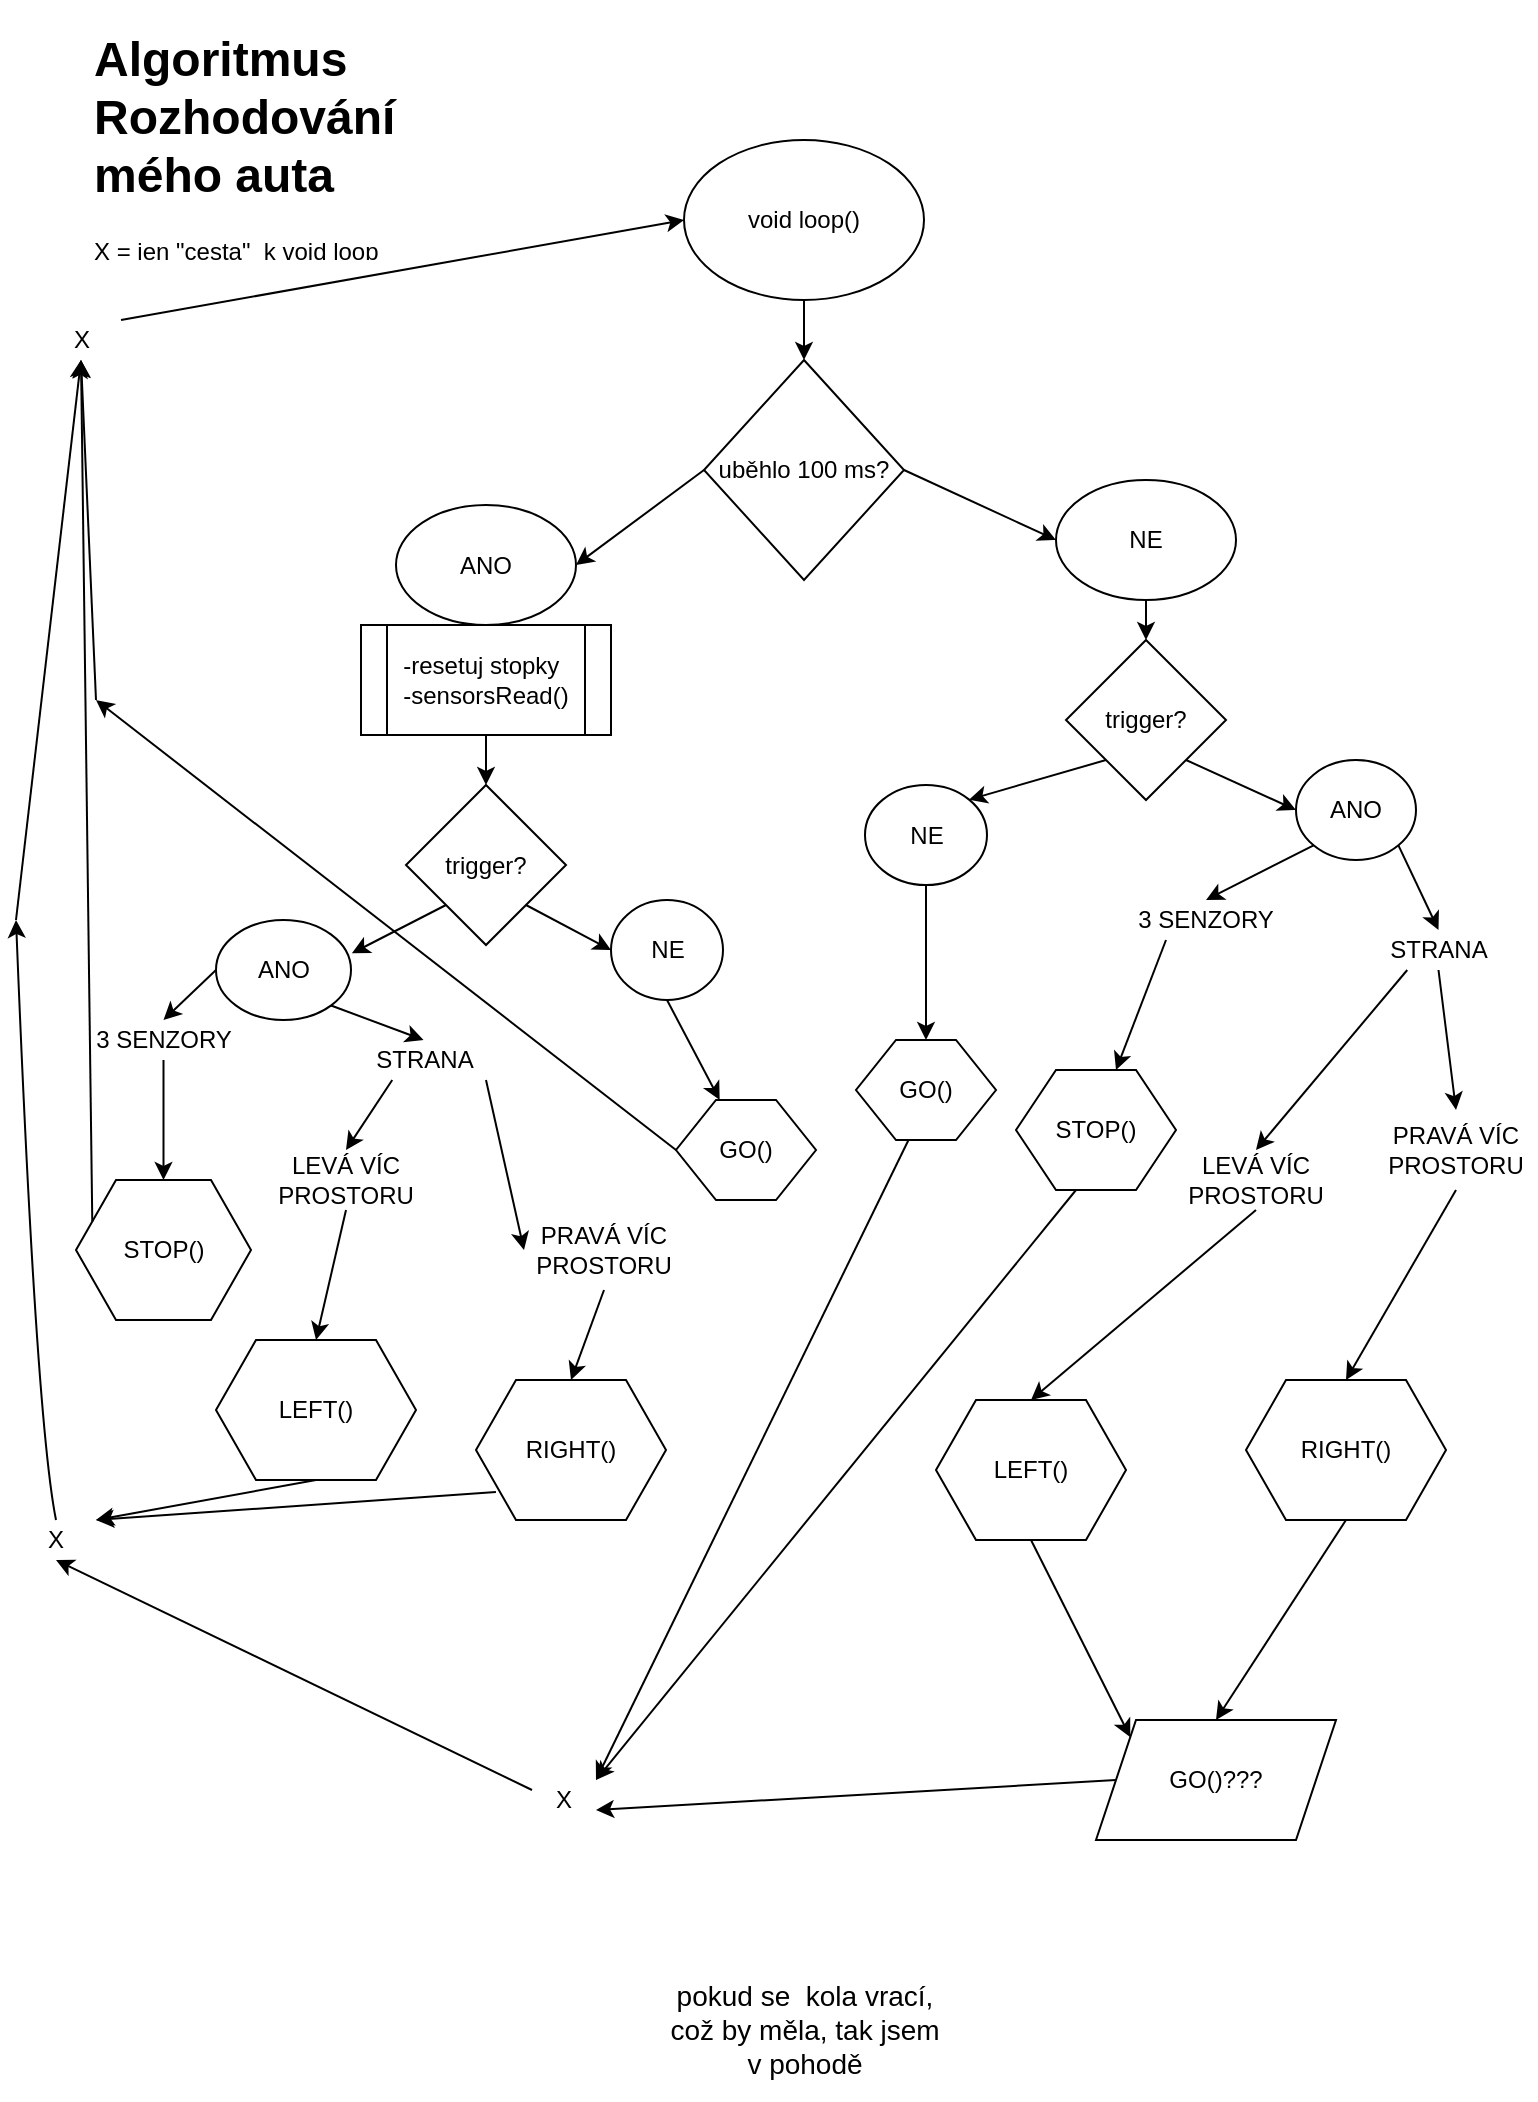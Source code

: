 <mxfile version="13.7.9" type="github"><diagram id="X6AHsMTFXR9UGja3Eklf" name="Page-1"><mxGraphModel dx="1261" dy="741" grid="1" gridSize="10" guides="1" tooltips="1" connect="1" arrows="1" fold="1" page="1" pageScale="1" pageWidth="827" pageHeight="1169" math="0" shadow="0"><root><mxCell id="0"/><mxCell id="1" parent="0"/><mxCell id="ZMtIMAbMBOgAQpnqmF7r-1" value="void loop()" style="ellipse;whiteSpace=wrap;html=1;" vertex="1" parent="1"><mxGeometry x="354" y="100" width="120" height="80" as="geometry"/></mxCell><mxCell id="ZMtIMAbMBOgAQpnqmF7r-2" value="uběhlo 100 ms?" style="rhombus;whiteSpace=wrap;html=1;rotation=0;" vertex="1" parent="1"><mxGeometry x="364" y="210" width="100" height="110" as="geometry"/></mxCell><mxCell id="ZMtIMAbMBOgAQpnqmF7r-3" value="" style="endArrow=classic;html=1;exitX=0.5;exitY=1;exitDx=0;exitDy=0;entryX=0.5;entryY=0;entryDx=0;entryDy=0;" edge="1" parent="1" source="ZMtIMAbMBOgAQpnqmF7r-1" target="ZMtIMAbMBOgAQpnqmF7r-2"><mxGeometry width="50" height="50" relative="1" as="geometry"><mxPoint x="390" y="320" as="sourcePoint"/><mxPoint x="440" y="270" as="targetPoint"/></mxGeometry></mxCell><mxCell id="ZMtIMAbMBOgAQpnqmF7r-4" value="ANO" style="ellipse;whiteSpace=wrap;html=1;" vertex="1" parent="1"><mxGeometry x="210" y="282.5" width="90" height="60" as="geometry"/></mxCell><mxCell id="ZMtIMAbMBOgAQpnqmF7r-5" value="" style="endArrow=classic;html=1;entryX=1;entryY=0.5;entryDx=0;entryDy=0;exitX=0;exitY=0.5;exitDx=0;exitDy=0;" edge="1" parent="1" source="ZMtIMAbMBOgAQpnqmF7r-2" target="ZMtIMAbMBOgAQpnqmF7r-4"><mxGeometry width="50" height="50" relative="1" as="geometry"><mxPoint x="390" y="320" as="sourcePoint"/><mxPoint x="440" y="270" as="targetPoint"/></mxGeometry></mxCell><mxCell id="ZMtIMAbMBOgAQpnqmF7r-6" value="NE" style="ellipse;whiteSpace=wrap;html=1;" vertex="1" parent="1"><mxGeometry x="540" y="270" width="90" height="60" as="geometry"/></mxCell><mxCell id="ZMtIMAbMBOgAQpnqmF7r-7" value="" style="endArrow=classic;html=1;entryX=0;entryY=0.5;entryDx=0;entryDy=0;exitX=1;exitY=0.5;exitDx=0;exitDy=0;" edge="1" parent="1" source="ZMtIMAbMBOgAQpnqmF7r-2" target="ZMtIMAbMBOgAQpnqmF7r-6"><mxGeometry width="50" height="50" relative="1" as="geometry"><mxPoint x="390" y="320" as="sourcePoint"/><mxPoint x="440" y="270" as="targetPoint"/></mxGeometry></mxCell><mxCell id="ZMtIMAbMBOgAQpnqmF7r-9" value="&lt;div align=&quot;left&quot;&gt;-resetuj stopky&lt;/div&gt;&lt;div align=&quot;left&quot;&gt;-sensorsRead()&lt;/div&gt;" style="shape=process;whiteSpace=wrap;html=1;backgroundOutline=1;" vertex="1" parent="1"><mxGeometry x="192.5" y="342.5" width="125" height="55" as="geometry"/></mxCell><mxCell id="ZMtIMAbMBOgAQpnqmF7r-10" value="" style="endArrow=classic;html=1;exitX=0.5;exitY=1;exitDx=0;exitDy=0;entryX=0.5;entryY=0;entryDx=0;entryDy=0;" edge="1" parent="1" source="ZMtIMAbMBOgAQpnqmF7r-9" target="ZMtIMAbMBOgAQpnqmF7r-11"><mxGeometry width="50" height="50" relative="1" as="geometry"><mxPoint x="380" y="290" as="sourcePoint"/><mxPoint x="215" y="440" as="targetPoint"/></mxGeometry></mxCell><mxCell id="ZMtIMAbMBOgAQpnqmF7r-11" value="trigger?" style="rhombus;whiteSpace=wrap;html=1;" vertex="1" parent="1"><mxGeometry x="215" y="422.5" width="80" height="80" as="geometry"/></mxCell><mxCell id="ZMtIMAbMBOgAQpnqmF7r-14" value="ANO" style="ellipse;whiteSpace=wrap;html=1;" vertex="1" parent="1"><mxGeometry x="120" y="490" width="67.5" height="50" as="geometry"/></mxCell><mxCell id="ZMtIMAbMBOgAQpnqmF7r-15" value="3 SENZORY" style="text;html=1;strokeColor=none;fillColor=none;align=center;verticalAlign=middle;whiteSpace=wrap;rounded=0;" vertex="1" parent="1"><mxGeometry x="53.75" y="540" width="80" height="20" as="geometry"/></mxCell><mxCell id="ZMtIMAbMBOgAQpnqmF7r-16" value="" style="endArrow=classic;html=1;exitX=0;exitY=0.5;exitDx=0;exitDy=0;entryX=0.5;entryY=0;entryDx=0;entryDy=0;" edge="1" parent="1" source="ZMtIMAbMBOgAQpnqmF7r-14" target="ZMtIMAbMBOgAQpnqmF7r-15"><mxGeometry width="50" height="50" relative="1" as="geometry"><mxPoint x="380" y="510" as="sourcePoint"/><mxPoint x="430" y="460" as="targetPoint"/></mxGeometry></mxCell><mxCell id="ZMtIMAbMBOgAQpnqmF7r-17" value="STOP()" style="shape=hexagon;perimeter=hexagonPerimeter2;whiteSpace=wrap;html=1;fixedSize=1;" vertex="1" parent="1"><mxGeometry x="50" y="620" width="87.5" height="70" as="geometry"/></mxCell><mxCell id="ZMtIMAbMBOgAQpnqmF7r-18" value="" style="endArrow=classic;html=1;exitX=0.5;exitY=1;exitDx=0;exitDy=0;entryX=0.5;entryY=0;entryDx=0;entryDy=0;" edge="1" parent="1" source="ZMtIMAbMBOgAQpnqmF7r-15" target="ZMtIMAbMBOgAQpnqmF7r-17"><mxGeometry width="50" height="50" relative="1" as="geometry"><mxPoint x="380" y="570" as="sourcePoint"/><mxPoint x="430" y="520" as="targetPoint"/></mxGeometry></mxCell><mxCell id="ZMtIMAbMBOgAQpnqmF7r-19" value="X" style="text;html=1;strokeColor=none;fillColor=none;align=center;verticalAlign=middle;whiteSpace=wrap;rounded=0;" vertex="1" parent="1"><mxGeometry x="32.5" y="190" width="40" height="20" as="geometry"/></mxCell><mxCell id="ZMtIMAbMBOgAQpnqmF7r-20" value="" style="endArrow=classic;html=1;exitX=0;exitY=0.25;exitDx=0;exitDy=0;entryX=0.5;entryY=1;entryDx=0;entryDy=0;" edge="1" parent="1" source="ZMtIMAbMBOgAQpnqmF7r-17" target="ZMtIMAbMBOgAQpnqmF7r-19"><mxGeometry width="50" height="50" relative="1" as="geometry"><mxPoint x="380" y="400" as="sourcePoint"/><mxPoint x="430" y="350" as="targetPoint"/></mxGeometry></mxCell><mxCell id="ZMtIMAbMBOgAQpnqmF7r-21" value="" style="endArrow=classic;html=1;exitX=1;exitY=0;exitDx=0;exitDy=0;entryX=0;entryY=0.5;entryDx=0;entryDy=0;" edge="1" parent="1" source="ZMtIMAbMBOgAQpnqmF7r-19" target="ZMtIMAbMBOgAQpnqmF7r-1"><mxGeometry width="50" height="50" relative="1" as="geometry"><mxPoint x="380" y="280" as="sourcePoint"/><mxPoint x="430" y="230" as="targetPoint"/></mxGeometry></mxCell><mxCell id="ZMtIMAbMBOgAQpnqmF7r-22" value="NE" style="ellipse;whiteSpace=wrap;html=1;" vertex="1" parent="1"><mxGeometry x="317.5" y="480" width="56" height="50" as="geometry"/></mxCell><mxCell id="ZMtIMAbMBOgAQpnqmF7r-23" value="" style="endArrow=classic;html=1;exitX=1;exitY=1;exitDx=0;exitDy=0;entryX=0;entryY=0.5;entryDx=0;entryDy=0;" edge="1" parent="1" source="ZMtIMAbMBOgAQpnqmF7r-11" target="ZMtIMAbMBOgAQpnqmF7r-22"><mxGeometry width="50" height="50" relative="1" as="geometry"><mxPoint x="380" y="520" as="sourcePoint"/><mxPoint x="430" y="470" as="targetPoint"/></mxGeometry></mxCell><mxCell id="ZMtIMAbMBOgAQpnqmF7r-24" value="STRANA" style="text;html=1;strokeColor=none;fillColor=none;align=center;verticalAlign=middle;whiteSpace=wrap;rounded=0;" vertex="1" parent="1"><mxGeometry x="192.5" y="550" width="62.5" height="20" as="geometry"/></mxCell><mxCell id="ZMtIMAbMBOgAQpnqmF7r-25" value="" style="endArrow=classic;html=1;exitX=1;exitY=1;exitDx=0;exitDy=0;entryX=0.5;entryY=0;entryDx=0;entryDy=0;" edge="1" parent="1" source="ZMtIMAbMBOgAQpnqmF7r-14" target="ZMtIMAbMBOgAQpnqmF7r-24"><mxGeometry width="50" height="50" relative="1" as="geometry"><mxPoint x="380" y="450" as="sourcePoint"/><mxPoint x="430" y="400" as="targetPoint"/></mxGeometry></mxCell><mxCell id="ZMtIMAbMBOgAQpnqmF7r-27" value="LEVÁ VÍC PROSTORU" style="text;html=1;strokeColor=none;fillColor=none;align=center;verticalAlign=middle;whiteSpace=wrap;rounded=0;" vertex="1" parent="1"><mxGeometry x="155" y="605" width="60" height="30" as="geometry"/></mxCell><mxCell id="ZMtIMAbMBOgAQpnqmF7r-28" value="" style="endArrow=classic;html=1;exitX=0.25;exitY=1;exitDx=0;exitDy=0;entryX=0.5;entryY=0;entryDx=0;entryDy=0;" edge="1" parent="1" source="ZMtIMAbMBOgAQpnqmF7r-24" target="ZMtIMAbMBOgAQpnqmF7r-27"><mxGeometry width="50" height="50" relative="1" as="geometry"><mxPoint x="380" y="450" as="sourcePoint"/><mxPoint x="430" y="400" as="targetPoint"/></mxGeometry></mxCell><mxCell id="ZMtIMAbMBOgAQpnqmF7r-29" value="LEFT()" style="shape=hexagon;perimeter=hexagonPerimeter2;whiteSpace=wrap;html=1;fixedSize=1;" vertex="1" parent="1"><mxGeometry x="120" y="700" width="100" height="70" as="geometry"/></mxCell><mxCell id="ZMtIMAbMBOgAQpnqmF7r-30" value="PRAVÁ VÍC PROSTORU" style="text;html=1;strokeColor=none;fillColor=none;align=center;verticalAlign=middle;whiteSpace=wrap;rounded=0;" vertex="1" parent="1"><mxGeometry x="274" y="635" width="80" height="40" as="geometry"/></mxCell><mxCell id="ZMtIMAbMBOgAQpnqmF7r-31" value="RIGHT()" style="shape=hexagon;perimeter=hexagonPerimeter2;whiteSpace=wrap;html=1;fixedSize=1;" vertex="1" parent="1"><mxGeometry x="250" y="720" width="95" height="70" as="geometry"/></mxCell><mxCell id="ZMtIMAbMBOgAQpnqmF7r-32" value="" style="endArrow=classic;html=1;exitX=0.5;exitY=1;exitDx=0;exitDy=0;entryX=0.5;entryY=0;entryDx=0;entryDy=0;" edge="1" parent="1" source="ZMtIMAbMBOgAQpnqmF7r-30" target="ZMtIMAbMBOgAQpnqmF7r-31"><mxGeometry width="50" height="50" relative="1" as="geometry"><mxPoint x="380" y="710" as="sourcePoint"/><mxPoint x="430" y="660" as="targetPoint"/></mxGeometry></mxCell><mxCell id="ZMtIMAbMBOgAQpnqmF7r-33" value="" style="endArrow=classic;html=1;exitX=1;exitY=1;exitDx=0;exitDy=0;entryX=0;entryY=0.5;entryDx=0;entryDy=0;" edge="1" parent="1" source="ZMtIMAbMBOgAQpnqmF7r-24" target="ZMtIMAbMBOgAQpnqmF7r-30"><mxGeometry width="50" height="50" relative="1" as="geometry"><mxPoint x="380" y="710" as="sourcePoint"/><mxPoint x="430" y="660" as="targetPoint"/></mxGeometry></mxCell><mxCell id="ZMtIMAbMBOgAQpnqmF7r-34" value="" style="endArrow=classic;html=1;exitX=0.5;exitY=1;exitDx=0;exitDy=0;entryX=0.5;entryY=0;entryDx=0;entryDy=0;" edge="1" parent="1" source="ZMtIMAbMBOgAQpnqmF7r-27" target="ZMtIMAbMBOgAQpnqmF7r-29"><mxGeometry width="50" height="50" relative="1" as="geometry"><mxPoint x="380" y="600" as="sourcePoint"/><mxPoint x="430" y="550" as="targetPoint"/></mxGeometry></mxCell><mxCell id="ZMtIMAbMBOgAQpnqmF7r-35" value="X" style="text;html=1;strokeColor=none;fillColor=none;align=center;verticalAlign=middle;whiteSpace=wrap;rounded=0;" vertex="1" parent="1"><mxGeometry x="20" y="790" width="40" height="20" as="geometry"/></mxCell><mxCell id="ZMtIMAbMBOgAQpnqmF7r-36" value="" style="endArrow=classic;html=1;exitX=0.105;exitY=0.8;exitDx=0;exitDy=0;entryX=1;entryY=0;entryDx=0;entryDy=0;exitPerimeter=0;" edge="1" parent="1" source="ZMtIMAbMBOgAQpnqmF7r-31" target="ZMtIMAbMBOgAQpnqmF7r-35"><mxGeometry width="50" height="50" relative="1" as="geometry"><mxPoint x="380" y="630" as="sourcePoint"/><mxPoint x="430" y="580" as="targetPoint"/></mxGeometry></mxCell><mxCell id="ZMtIMAbMBOgAQpnqmF7r-37" value="" style="endArrow=classic;html=1;exitX=0.5;exitY=1;exitDx=0;exitDy=0;entryX=1;entryY=0;entryDx=0;entryDy=0;" edge="1" parent="1" source="ZMtIMAbMBOgAQpnqmF7r-29" target="ZMtIMAbMBOgAQpnqmF7r-35"><mxGeometry width="50" height="50" relative="1" as="geometry"><mxPoint x="380" y="630" as="sourcePoint"/><mxPoint x="70" y="780" as="targetPoint"/></mxGeometry></mxCell><mxCell id="ZMtIMAbMBOgAQpnqmF7r-40" value="" style="curved=1;endArrow=classic;html=1;exitX=0.5;exitY=0;exitDx=0;exitDy=0;" edge="1" parent="1" source="ZMtIMAbMBOgAQpnqmF7r-35"><mxGeometry width="50" height="50" relative="1" as="geometry"><mxPoint x="40" y="780" as="sourcePoint"/><mxPoint x="20" y="490" as="targetPoint"/><Array as="points"><mxPoint x="30" y="740"/></Array></mxGeometry></mxCell><mxCell id="ZMtIMAbMBOgAQpnqmF7r-42" value="" style="endArrow=classic;html=1;entryX=0.5;entryY=1;entryDx=0;entryDy=0;" edge="1" parent="1" target="ZMtIMAbMBOgAQpnqmF7r-19"><mxGeometry width="50" height="50" relative="1" as="geometry"><mxPoint x="20" y="490" as="sourcePoint"/><mxPoint x="440" y="390" as="targetPoint"/></mxGeometry></mxCell><mxCell id="ZMtIMAbMBOgAQpnqmF7r-43" value="GO()" style="shape=hexagon;perimeter=hexagonPerimeter2;whiteSpace=wrap;html=1;fixedSize=1;" vertex="1" parent="1"><mxGeometry x="350" y="580" width="70" height="50" as="geometry"/></mxCell><mxCell id="ZMtIMAbMBOgAQpnqmF7r-44" value="" style="endArrow=classic;html=1;exitX=0.5;exitY=1;exitDx=0;exitDy=0;" edge="1" parent="1" source="ZMtIMAbMBOgAQpnqmF7r-22" target="ZMtIMAbMBOgAQpnqmF7r-43"><mxGeometry width="50" height="50" relative="1" as="geometry"><mxPoint x="390" y="650" as="sourcePoint"/><mxPoint x="440" y="600" as="targetPoint"/></mxGeometry></mxCell><mxCell id="ZMtIMAbMBOgAQpnqmF7r-46" value="" style="endArrow=classic;html=1;exitX=0;exitY=0.5;exitDx=0;exitDy=0;" edge="1" parent="1" source="ZMtIMAbMBOgAQpnqmF7r-43"><mxGeometry width="50" height="50" relative="1" as="geometry"><mxPoint x="430" y="420" as="sourcePoint"/><mxPoint x="60" y="380" as="targetPoint"/></mxGeometry></mxCell><mxCell id="ZMtIMAbMBOgAQpnqmF7r-49" value="" style="endArrow=classic;html=1;entryX=0.5;entryY=1;entryDx=0;entryDy=0;" edge="1" parent="1" target="ZMtIMAbMBOgAQpnqmF7r-19"><mxGeometry width="50" height="50" relative="1" as="geometry"><mxPoint x="60" y="380" as="sourcePoint"/><mxPoint x="440" y="330" as="targetPoint"/></mxGeometry></mxCell><mxCell id="ZMtIMAbMBOgAQpnqmF7r-50" value="" style="endArrow=classic;html=1;exitX=0;exitY=1;exitDx=0;exitDy=0;entryX=1.006;entryY=0.333;entryDx=0;entryDy=0;entryPerimeter=0;" edge="1" parent="1" source="ZMtIMAbMBOgAQpnqmF7r-11" target="ZMtIMAbMBOgAQpnqmF7r-14"><mxGeometry width="50" height="50" relative="1" as="geometry"><mxPoint x="160" y="430" as="sourcePoint"/><mxPoint x="210" y="380" as="targetPoint"/></mxGeometry></mxCell><mxCell id="ZMtIMAbMBOgAQpnqmF7r-51" value="trigger?" style="rhombus;whiteSpace=wrap;html=1;" vertex="1" parent="1"><mxGeometry x="545" y="350" width="80" height="80" as="geometry"/></mxCell><mxCell id="ZMtIMAbMBOgAQpnqmF7r-52" value="" style="endArrow=classic;html=1;exitX=0.5;exitY=1;exitDx=0;exitDy=0;entryX=0.5;entryY=0;entryDx=0;entryDy=0;" edge="1" parent="1" source="ZMtIMAbMBOgAQpnqmF7r-6" target="ZMtIMAbMBOgAQpnqmF7r-51"><mxGeometry width="50" height="50" relative="1" as="geometry"><mxPoint x="265" y="370" as="sourcePoint"/><mxPoint x="265" y="420" as="targetPoint"/><Array as="points"/></mxGeometry></mxCell><mxCell id="ZMtIMAbMBOgAQpnqmF7r-53" value="NE" style="ellipse;whiteSpace=wrap;html=1;" vertex="1" parent="1"><mxGeometry x="444.5" y="422.5" width="61" height="50" as="geometry"/></mxCell><mxCell id="ZMtIMAbMBOgAQpnqmF7r-54" value="GO()" style="shape=hexagon;perimeter=hexagonPerimeter2;whiteSpace=wrap;html=1;fixedSize=1;" vertex="1" parent="1"><mxGeometry x="440" y="550" width="70" height="50" as="geometry"/></mxCell><mxCell id="ZMtIMAbMBOgAQpnqmF7r-55" value="" style="endArrow=classic;html=1;exitX=0.5;exitY=1;exitDx=0;exitDy=0;" edge="1" parent="1" source="ZMtIMAbMBOgAQpnqmF7r-53" target="ZMtIMAbMBOgAQpnqmF7r-54"><mxGeometry width="50" height="50" relative="1" as="geometry"><mxPoint x="285" y="480" as="sourcePoint"/><mxPoint x="344" y="510" as="targetPoint"/></mxGeometry></mxCell><mxCell id="ZMtIMAbMBOgAQpnqmF7r-56" value="" style="endArrow=classic;html=1;exitX=0;exitY=1;exitDx=0;exitDy=0;entryX=1;entryY=0;entryDx=0;entryDy=0;" edge="1" parent="1" source="ZMtIMAbMBOgAQpnqmF7r-51" target="ZMtIMAbMBOgAQpnqmF7r-53"><mxGeometry width="50" height="50" relative="1" as="geometry"><mxPoint x="524" y="490" as="sourcePoint"/><mxPoint x="506.5" y="525" as="targetPoint"/></mxGeometry></mxCell><mxCell id="ZMtIMAbMBOgAQpnqmF7r-57" value="ANO" style="ellipse;whiteSpace=wrap;html=1;" vertex="1" parent="1"><mxGeometry x="660" y="410" width="60" height="50" as="geometry"/></mxCell><mxCell id="ZMtIMAbMBOgAQpnqmF7r-58" value="" style="endArrow=classic;html=1;exitX=1;exitY=1;exitDx=0;exitDy=0;entryX=0;entryY=0.5;entryDx=0;entryDy=0;" edge="1" parent="1" source="ZMtIMAbMBOgAQpnqmF7r-51" target="ZMtIMAbMBOgAQpnqmF7r-57"><mxGeometry width="50" height="50" relative="1" as="geometry"><mxPoint x="584" y="400" as="sourcePoint"/><mxPoint x="510.888" y="407.177" as="targetPoint"/></mxGeometry></mxCell><mxCell id="ZMtIMAbMBOgAQpnqmF7r-59" value="3 SENZORY" style="text;html=1;strokeColor=none;fillColor=none;align=center;verticalAlign=middle;whiteSpace=wrap;rounded=0;" vertex="1" parent="1"><mxGeometry x="575" y="480" width="80" height="20" as="geometry"/></mxCell><mxCell id="ZMtIMAbMBOgAQpnqmF7r-60" value="STOP()" style="shape=hexagon;perimeter=hexagonPerimeter2;whiteSpace=wrap;html=1;fixedSize=1;" vertex="1" parent="1"><mxGeometry x="520" y="565" width="80" height="60" as="geometry"/></mxCell><mxCell id="ZMtIMAbMBOgAQpnqmF7r-61" value="" style="endArrow=classic;html=1;exitX=0.25;exitY=1;exitDx=0;exitDy=0;entryX=0.625;entryY=0;entryDx=0;entryDy=0;" edge="1" parent="1" source="ZMtIMAbMBOgAQpnqmF7r-59" target="ZMtIMAbMBOgAQpnqmF7r-60"><mxGeometry width="50" height="50" relative="1" as="geometry"><mxPoint x="730" y="520" as="sourcePoint"/><mxPoint x="780" y="470" as="targetPoint"/></mxGeometry></mxCell><mxCell id="ZMtIMAbMBOgAQpnqmF7r-62" value="" style="endArrow=classic;html=1;exitX=0;exitY=1;exitDx=0;exitDy=0;entryX=0.5;entryY=0;entryDx=0;entryDy=0;" edge="1" parent="1" source="ZMtIMAbMBOgAQpnqmF7r-57" target="ZMtIMAbMBOgAQpnqmF7r-59"><mxGeometry width="50" height="50" relative="1" as="geometry"><mxPoint x="740" y="530" as="sourcePoint"/><mxPoint x="790" y="480" as="targetPoint"/></mxGeometry></mxCell><mxCell id="ZMtIMAbMBOgAQpnqmF7r-63" value="STRANA" style="text;html=1;strokeColor=none;fillColor=none;align=center;verticalAlign=middle;whiteSpace=wrap;rounded=0;" vertex="1" parent="1"><mxGeometry x="700" y="495" width="62.5" height="20" as="geometry"/></mxCell><mxCell id="ZMtIMAbMBOgAQpnqmF7r-64" value="" style="endArrow=classic;html=1;exitX=1;exitY=1;exitDx=0;exitDy=0;entryX=0.5;entryY=0;entryDx=0;entryDy=0;" edge="1" parent="1" source="ZMtIMAbMBOgAQpnqmF7r-57" target="ZMtIMAbMBOgAQpnqmF7r-63"><mxGeometry width="50" height="50" relative="1" as="geometry"><mxPoint x="688.787" y="422.678" as="sourcePoint"/><mxPoint x="670" y="460" as="targetPoint"/></mxGeometry></mxCell><mxCell id="ZMtIMAbMBOgAQpnqmF7r-65" value="LEVÁ VÍC PROSTORU" style="text;html=1;strokeColor=none;fillColor=none;align=center;verticalAlign=middle;whiteSpace=wrap;rounded=0;" vertex="1" parent="1"><mxGeometry x="610" y="605" width="60" height="30" as="geometry"/></mxCell><mxCell id="ZMtIMAbMBOgAQpnqmF7r-66" value="PRAVÁ VÍC PROSTORU" style="text;html=1;strokeColor=none;fillColor=none;align=center;verticalAlign=middle;whiteSpace=wrap;rounded=0;" vertex="1" parent="1"><mxGeometry x="700" y="585" width="80" height="40" as="geometry"/></mxCell><mxCell id="ZMtIMAbMBOgAQpnqmF7r-67" value="" style="endArrow=classic;html=1;exitX=0.5;exitY=1;exitDx=0;exitDy=0;entryX=0.5;entryY=0;entryDx=0;entryDy=0;" edge="1" parent="1" source="ZMtIMAbMBOgAQpnqmF7r-65" target="ZMtIMAbMBOgAQpnqmF7r-70"><mxGeometry width="50" height="50" relative="1" as="geometry"><mxPoint x="660" y="610" as="sourcePoint"/><mxPoint x="710" y="560" as="targetPoint"/></mxGeometry></mxCell><mxCell id="ZMtIMAbMBOgAQpnqmF7r-68" value="" style="endArrow=classic;html=1;exitX=0.5;exitY=1;exitDx=0;exitDy=0;entryX=0.5;entryY=0;entryDx=0;entryDy=0;" edge="1" parent="1" source="ZMtIMAbMBOgAQpnqmF7r-63" target="ZMtIMAbMBOgAQpnqmF7r-66"><mxGeometry width="50" height="50" relative="1" as="geometry"><mxPoint x="670" y="580" as="sourcePoint"/><mxPoint x="720" y="530" as="targetPoint"/></mxGeometry></mxCell><mxCell id="ZMtIMAbMBOgAQpnqmF7r-69" value="" style="endArrow=classic;html=1;exitX=0.25;exitY=1;exitDx=0;exitDy=0;entryX=0.5;entryY=0;entryDx=0;entryDy=0;" edge="1" parent="1" source="ZMtIMAbMBOgAQpnqmF7r-63" target="ZMtIMAbMBOgAQpnqmF7r-65"><mxGeometry width="50" height="50" relative="1" as="geometry"><mxPoint x="680" y="590" as="sourcePoint"/><mxPoint x="730" y="540" as="targetPoint"/></mxGeometry></mxCell><mxCell id="ZMtIMAbMBOgAQpnqmF7r-70" value="LEFT()" style="shape=hexagon;perimeter=hexagonPerimeter2;whiteSpace=wrap;html=1;fixedSize=1;" vertex="1" parent="1"><mxGeometry x="480" y="730" width="95" height="70" as="geometry"/></mxCell><mxCell id="ZMtIMAbMBOgAQpnqmF7r-71" value="RIGHT()" style="shape=hexagon;perimeter=hexagonPerimeter2;whiteSpace=wrap;html=1;fixedSize=1;" vertex="1" parent="1"><mxGeometry x="635" y="720" width="100" height="70" as="geometry"/></mxCell><mxCell id="ZMtIMAbMBOgAQpnqmF7r-72" value="" style="endArrow=classic;html=1;exitX=0.5;exitY=1;exitDx=0;exitDy=0;entryX=0.5;entryY=0;entryDx=0;entryDy=0;" edge="1" parent="1" source="ZMtIMAbMBOgAQpnqmF7r-66" target="ZMtIMAbMBOgAQpnqmF7r-71"><mxGeometry width="50" height="50" relative="1" as="geometry"><mxPoint x="670" y="580" as="sourcePoint"/><mxPoint x="720" y="530" as="targetPoint"/></mxGeometry></mxCell><mxCell id="ZMtIMAbMBOgAQpnqmF7r-73" value="GO()???" style="shape=parallelogram;perimeter=parallelogramPerimeter;whiteSpace=wrap;html=1;fixedSize=1;" vertex="1" parent="1"><mxGeometry x="560" y="890" width="120" height="60" as="geometry"/></mxCell><mxCell id="ZMtIMAbMBOgAQpnqmF7r-75" value="" style="endArrow=classic;html=1;exitX=0.5;exitY=1;exitDx=0;exitDy=0;entryX=0.5;entryY=0;entryDx=0;entryDy=0;" edge="1" parent="1" source="ZMtIMAbMBOgAQpnqmF7r-71" target="ZMtIMAbMBOgAQpnqmF7r-73"><mxGeometry width="50" height="50" relative="1" as="geometry"><mxPoint x="570" y="840" as="sourcePoint"/><mxPoint x="620" y="790" as="targetPoint"/></mxGeometry></mxCell><mxCell id="ZMtIMAbMBOgAQpnqmF7r-76" value="" style="endArrow=classic;html=1;exitX=0.5;exitY=1;exitDx=0;exitDy=0;entryX=0;entryY=0;entryDx=0;entryDy=0;" edge="1" parent="1" source="ZMtIMAbMBOgAQpnqmF7r-70" target="ZMtIMAbMBOgAQpnqmF7r-73"><mxGeometry width="50" height="50" relative="1" as="geometry"><mxPoint x="580" y="850" as="sourcePoint"/><mxPoint x="630" y="800" as="targetPoint"/></mxGeometry></mxCell><mxCell id="ZMtIMAbMBOgAQpnqmF7r-77" value="X" style="text;html=1;strokeColor=none;fillColor=none;align=center;verticalAlign=middle;whiteSpace=wrap;rounded=0;" vertex="1" parent="1"><mxGeometry x="278" y="920" width="32" height="20" as="geometry"/></mxCell><mxCell id="ZMtIMAbMBOgAQpnqmF7r-80" value="" style="endArrow=classic;html=1;entryX=1;entryY=0.75;entryDx=0;entryDy=0;exitX=0;exitY=0.5;exitDx=0;exitDy=0;" edge="1" parent="1" source="ZMtIMAbMBOgAQpnqmF7r-73" target="ZMtIMAbMBOgAQpnqmF7r-77"><mxGeometry width="50" height="50" relative="1" as="geometry"><mxPoint x="440" y="950" as="sourcePoint"/><mxPoint x="300" y="950" as="targetPoint"/></mxGeometry></mxCell><mxCell id="ZMtIMAbMBOgAQpnqmF7r-81" value="" style="endArrow=classic;html=1;entryX=0.5;entryY=1;entryDx=0;entryDy=0;exitX=0;exitY=0.25;exitDx=0;exitDy=0;" edge="1" parent="1" source="ZMtIMAbMBOgAQpnqmF7r-77" target="ZMtIMAbMBOgAQpnqmF7r-35"><mxGeometry width="50" height="50" relative="1" as="geometry"><mxPoint x="210" y="1050" as="sourcePoint"/><mxPoint x="300" y="950" as="targetPoint"/></mxGeometry></mxCell><mxCell id="ZMtIMAbMBOgAQpnqmF7r-82" value="" style="endArrow=classic;html=1;exitX=0.375;exitY=1;exitDx=0;exitDy=0;entryX=1;entryY=0;entryDx=0;entryDy=0;" edge="1" parent="1" source="ZMtIMAbMBOgAQpnqmF7r-54" target="ZMtIMAbMBOgAQpnqmF7r-77"><mxGeometry width="50" height="50" relative="1" as="geometry"><mxPoint x="460" y="660" as="sourcePoint"/><mxPoint x="400" y="700" as="targetPoint"/></mxGeometry></mxCell><mxCell id="ZMtIMAbMBOgAQpnqmF7r-83" value="" style="endArrow=classic;html=1;exitX=0.375;exitY=1;exitDx=0;exitDy=0;entryX=1;entryY=0;entryDx=0;entryDy=0;" edge="1" parent="1" source="ZMtIMAbMBOgAQpnqmF7r-60" target="ZMtIMAbMBOgAQpnqmF7r-77"><mxGeometry width="50" height="50" relative="1" as="geometry"><mxPoint x="250" y="780" as="sourcePoint"/><mxPoint x="480" y="670" as="targetPoint"/></mxGeometry></mxCell><mxCell id="ZMtIMAbMBOgAQpnqmF7r-85" value="&lt;h1&gt;Algoritmus Rozhodování mého auta&lt;br&gt;&lt;/h1&gt;X = jen &quot;cesta&quot;&amp;nbsp; k void loop" style="text;html=1;strokeColor=none;fillColor=none;spacing=5;spacingTop=-20;whiteSpace=wrap;overflow=hidden;rounded=0;" vertex="1" parent="1"><mxGeometry x="53.75" y="40" width="190" height="120" as="geometry"/></mxCell><mxCell id="ZMtIMAbMBOgAQpnqmF7r-86" value="&lt;font style=&quot;font-size: 14px&quot;&gt;pokud se&amp;nbsp; kola vrací, což by měla, tak jsem v pohodě&lt;/font&gt;" style="text;html=1;strokeColor=none;fillColor=none;align=center;verticalAlign=middle;whiteSpace=wrap;rounded=0;" vertex="1" parent="1"><mxGeometry x="341.5" y="1010" width="145" height="70" as="geometry"/></mxCell></root></mxGraphModel></diagram></mxfile>

tehle link aspon trochu funguje 
https://viewer.diagrams.net/?highlight=0000ff&edit=_blank&layers=1&nav=1&title=popis_algoritmu#R7V1bc%2BI2FP41zLQPm%2FFNkv0IuWw702zSJL1s3xxQwBuDqG1y6a%2BvDBbYklgLIxtBdmYvWLaFOfq%2Bo3OT3HPPp2%2Bfk3A%2BuSYjHPcca%2FTWcy96jhN4kP6bN7yvGgAoGsZJNFo12ZuG%2B%2Bg%2FXDRaResiGuG0cmFGSJxF82rjkMxmeJhV2sIkIa%2FVy55IXP3WeTjGQsP9MIzF1r%2BiUTZZtfoO2rT%2FgqPxhH2zDYPVmWnILi5%2BSToJR%2BS11ORe9tzzhJBs9Wn6do7jXHZMLqv7rracXT9YgmeZyg3%2FXGe%2FXvcfrwc34%2F7v89m%2F0yuUfCp6eQnjRfGDXwi9wbFiQuY%2F%2FVw8efbOxEG7pJKnB4PXSZTh%2B3k4zM%2B80rGnbZNsGtMjm34Un459FU4y%2FFZqKp72MyZTnCXv9JLirAu81S3vDBKFJF83A2Ez6U5Kg%2BAXbWEx9uN11xvx0A%2BFhHaQliNIa%2FHYO%2Fd6wWASE3pi%2BYTWlH7tlSC5ZEKmj4u0XnIJycIsIjN6aGkSJKwKck2usiAtiSBtuy1JuoIkRajNRv2cwPRoGIdpGg2rcsJvUfZ3LqQzUBx9LZ25eCvktzx4Zwcz%2BvClm%2FLDr%2BVzm9uWR%2B91g5CSRTLE9QTLwmSMs3po4VFFHYlDWhoyIBkx1pbgmILoparEZKNYfMMtiegv2yAmsCqIcR0OCKvfXdxVVjpcR55X7chBXEcrwQgdLUG1%2FtnNceYJOOt%2FuTmoVluTj0nEdygWeToGkrGFbZERaCAjI5ZdodWGZVuItSZxicIbQstJ3JyMjiIZvR9kbIOMUMDZl8uDchFsE8ihmIg0MtFqxkTbKCbCH0xsg4mBBGcwpsIajKKX%2FDHiaDxbnoD%2FLnIHZRDjp2xzRD%2BN8%2F8%2FJTjF2eLbEqJk%2FvzOuqFPtexpdVnDzlM8S0mS3uFwlLsi8p45elAva55%2FnCdkiFMFc%2FsxHD6PE7KYjW4WWRzNsD71YgfrqZ0BxpNN9rYDJJAFLekYZn%2Bcvu0dKCoZ2zZLy%2FiccggaahnHrqJvrXU60jK2GF3Ikmg8xsleDrIGZgqScWS89CVj3FpswTbPVVkHV5iUAtE8guhMprxak5Loq7j08P7yyz83d18FadEfmlXFkmYJecbnJCYUhBczkuv7wVMUx1wTm6SGVHw5Xge52KJhGPeLE9NoNIq3jcNyPsGjOg22g6XqnqEqZNe2aw1geRNF31CI5nzzeWQHo%2FMAMRxPdSIBRk8kgA%2FnKZurLqcIeAeo7YlE9IvuH25uJfFpZv5N8Fs4zmOogzlOIvr9OYdZ6y1rcurV6FP0hllaQpfXWRUmdCRElmpV3knQR2VfI5WNNgkZQ%2BupjMymMo%2BFplQG%2FPzQNpVF1%2FPv0522Xd4BtCUmlNflrO3o9P4qs7bTbNq22%2BM6UuV6YDTXPUsT113eLG%2BZ647o%2FzXGWiUsqQi03QKgewBNOdBgNM4E37Ypzhy3Y5w5As4OnFhwbcQpfs8XFT8rhenEc3Y0ptzLZFS18Dojo3LG3TGajYJh1thZ6zi34IiBrPuHu%2F6XvgC3kzHzxEA%2FACLdoSNz6tqz9HSk9fcgvHHRGQZMQwnv8aq%2FMeF5e7FtwovRmd8u%2F%2Byduz2fCsVafbqgfVu3dzf3Dzd3f5ywJgBVPQAtMa0AJZjiLSZ9WkBraMcxObbjKCsCs2M7x6sIxNjOb5dXD0capuWzX0hWfiyrmm0tTMuGtyTf27v%2BB9W0DqoWNUNXLYHL58D1jY4Y7bj79fMvxwp%2FPk2BJGmKoMskhSt6%2BXvMZCZPZIzntROZa3ZACenKN8KO843uB4mVKFtMbDx%2BAE0z0MRYyYnqNEc1GeOYnYyBupIxoONkjCuGg0448crb7odOu7o6i6XObKtMdevMVyO7vQvV8y5uS1bpniaNalTeNbuECvKBmsb055NtbdNfx9KSfWaancC3xzyjmos9VaAhTvN1jDOmVb%2BHs%2BEieVkq%2BxUmmoDu%2ByUAe%2Bgps1Dh1Qym8kqALYXcNaCgAxO%2Bly6b5xek3wEx97jF428gtupQL%2BB0hAV01yYdW8lRHT6armtzFYGmDQyi4%2F755kgDcC7YYjGUIIG%2BAwntNqx3IGd1D2PAUaQjw40hdOTXmcLGGSGOj4L32jYfD7RGpDlkDEOCkNJrWhUEOcXctVkoW3H8Y5beDQx1Y9h4lu64XpOJQ7dWUPVEzywLVkPsruvWhUPyI33xEOUqRVbdZAgEbQ6DXlM3ld8Gp2uFBIxdmww8bs8ASSlhpyuTgQ4P6yiSFFCRlAw8hpCS2odVxDRdHMZ3JFgbO8cJtNNWdPAOXOrveR5f6i%2FdTADa28dfP2VFV%2B1o%2FWDeWpGVVnfqBwONhdXd%2BMGMNfWKzSxrw%2FG3LKLZVbG5LHbBMMQXDLRtbbTkB5uVewGqRi0wy8kGThUdjcOfwIL8OhC2CqMroIlpvkPvIgN5l0Gy%2B6ysJL49%2Fa2xJN7k6i51OppVDw98jo5NS26olj%2FzfYTyvzaAAPH9ojMbQd9zYGC50LG8bqkqhsQ%2BxlZGqH5lbKcbGTHlcyK7y3C5PADV6uJb29MUipGW5rZPwxVI0OkogsBIXb%2BxqVkVtahuWxjl8hN%2BMVPXewzrDFYZHKoCqvW0wKwcBuK9%2BcZ1TlyOVPAN2waaGIk69WXu6xVwaz9JEubqdpE7FANdjelu8iJ3ZbpDs1xr6PtnyIcogAB6nsXKoEuRUogQhAFwAgjdgLPAlZPbXNFj1%2FsTQjEi%2BGFXwEMusXfwFfBQjL193FWzvAoH%2FoFXzcJD16V3l1xU3XoSmeUa8PE72HSxHeI0A%2BhaS3%2BYXU6har4HmvV%2BDX4eFxbJKEOND4J0XOEExdjeHlAzetcVdayZtbQC8vutNU36CKGTjt%2BywDhzGruuePzSbibdQ207gU5rW4%2F1NilMvpJtPbrd1QbpjNiZPS2r1pcxzJmiKk9lWkZblge5V8WfbYymox3GMY7JOAmnHK8r50oVwofI%2FXCmui9Z9i59Y257L7Q7UK1U9%2BRmnK0nt1kROsCR2%2BfNF%2BUg3LY9F7oit9YtFppArSOgWUcKNM6y85suaoOcwe13vKgNiSGrU95JBfkVaQcSg5FtzdZJyscX%2FZ3deb7ldcXIrPcVI1XfGplVwcWXbAdNqe5aNR21THVfR%2B1Kw2WLjd6ysgfWVDOMhm2RwS8ks62jBZtWR9hF5m7Sw5YZHJ1e41MhvN%2BkvAKXgxrq2ITxNW5waTbUoLK1bBbUhO13Gy%2F25jeW6rggz5dFAFav8p7Y7DXe%2FXhMkiibLlJ65R35b0JG5CXPy%2Fft2fI%2Feps1XX4KJiR%2F%2BEUWsm4eE%2F494%2FRBN31T29xafq%2F1Dc%2Fyz%2BsXjQ9xuuxl897xcJrb0LPHdL48tp7zByf09zlWTMhc4EhzKz%2BlZns0G9MGsDl6oF%2FhXuTvaJMb94Sa7U%2FxkpIT6gTgWRsGv%2FiqWcmbZtfvsStD327P5pf59quxfiJLtG8GhQ1nfuJTuoyv9ekFtjd%2FE98xPyfPi3x0UywbfRKH%2BZcm4ZCBMK8SGZLeOegNLunHx%2FcVLr1eMMivPV9qmhw131I8ze%2FNR4NQOK%2BuKQF09dxb3mJ%2FMt6j69n8GxAtyfof29OT0qGHCckHeKPB6A%2BbXJMRzq%2F4Hw%3D%3D
